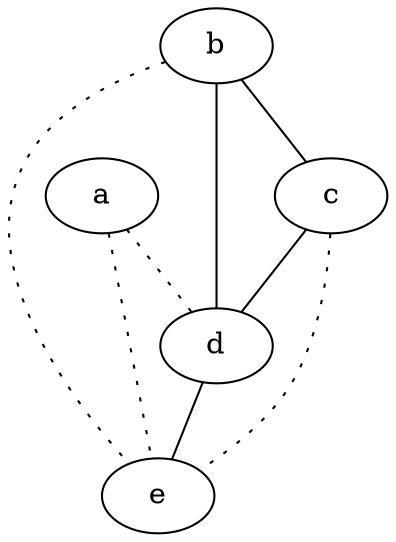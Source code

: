 graph {
a -- d [style=dotted];
a -- e [style=dotted];
b -- c;
b -- d;
b -- e [style=dotted];
c -- d;
c -- e [style=dotted];
d -- e;
}
